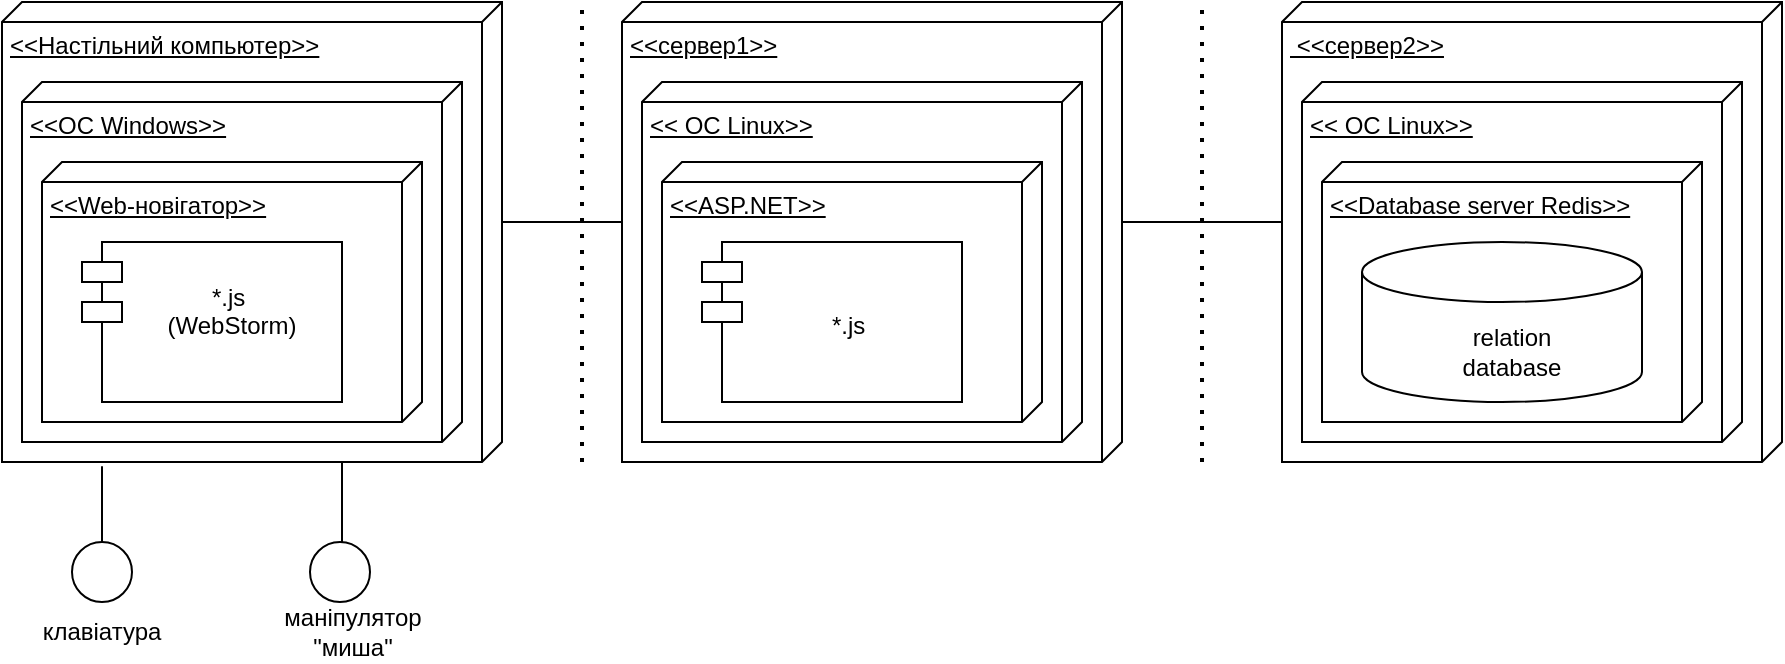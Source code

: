 <mxfile version="20.3.3" type="device"><diagram id="Sf_OsZaSAVAFEklEGr3r" name="Страница 1"><mxGraphModel dx="868" dy="450" grid="1" gridSize="10" guides="1" tooltips="1" connect="1" arrows="1" fold="1" page="1" pageScale="1" pageWidth="827" pageHeight="1169" math="0" shadow="0"><root><mxCell id="0"/><mxCell id="1" parent="0"/><mxCell id="DNtvhusfC0s8PJ9hP7mP-1" value="&amp;lt;&amp;lt;Настільний компьютер&amp;gt;&amp;gt;" style="verticalAlign=top;align=left;spacingTop=8;spacingLeft=2;spacingRight=12;shape=cube;size=10;direction=south;fontStyle=4;html=1;" vertex="1" parent="1"><mxGeometry x="70" y="50" width="250" height="230" as="geometry"/></mxCell><mxCell id="DNtvhusfC0s8PJ9hP7mP-2" value="&amp;lt;&amp;lt;ОС Windows&amp;gt;&amp;gt;" style="verticalAlign=top;align=left;spacingTop=8;spacingLeft=2;spacingRight=12;shape=cube;size=10;direction=south;fontStyle=4;html=1;" vertex="1" parent="1"><mxGeometry x="80" y="90" width="220" height="180" as="geometry"/></mxCell><mxCell id="DNtvhusfC0s8PJ9hP7mP-3" value="&amp;lt;&amp;lt;Web-новігатор&amp;gt;&amp;gt;" style="verticalAlign=top;align=left;spacingTop=8;spacingLeft=2;spacingRight=12;shape=cube;size=10;direction=south;fontStyle=4;html=1;" vertex="1" parent="1"><mxGeometry x="90" y="130" width="190" height="130" as="geometry"/></mxCell><mxCell id="DNtvhusfC0s8PJ9hP7mP-4" value="&#10;*.js &#10;(WebStorm)" style="shape=module;align=left;spacingLeft=20;align=center;verticalAlign=top;" vertex="1" parent="1"><mxGeometry x="110" y="170" width="130" height="80" as="geometry"/></mxCell><mxCell id="DNtvhusfC0s8PJ9hP7mP-5" value="" style="endArrow=none;html=1;rounded=0;exitX=0;exitY=0;exitDx=110;exitDy=0;exitPerimeter=0;" edge="1" parent="1" source="DNtvhusfC0s8PJ9hP7mP-1"><mxGeometry width="50" height="50" relative="1" as="geometry"><mxPoint x="370" y="210" as="sourcePoint"/><mxPoint x="400" y="160" as="targetPoint"/></mxGeometry></mxCell><mxCell id="DNtvhusfC0s8PJ9hP7mP-6" value="" style="endArrow=none;dashed=1;html=1;dashPattern=1 3;strokeWidth=2;rounded=0;" edge="1" parent="1"><mxGeometry width="50" height="50" relative="1" as="geometry"><mxPoint x="360" y="280" as="sourcePoint"/><mxPoint x="360" y="50" as="targetPoint"/></mxGeometry></mxCell><mxCell id="DNtvhusfC0s8PJ9hP7mP-7" value="&amp;lt;&amp;lt;сервер1&amp;gt;&amp;gt;" style="verticalAlign=top;align=left;spacingTop=8;spacingLeft=2;spacingRight=12;shape=cube;size=10;direction=south;fontStyle=4;html=1;" vertex="1" parent="1"><mxGeometry x="380" y="50" width="250" height="230" as="geometry"/></mxCell><mxCell id="DNtvhusfC0s8PJ9hP7mP-8" value="&amp;lt;&amp;lt; OC Linux&amp;gt;&amp;gt;" style="verticalAlign=top;align=left;spacingTop=8;spacingLeft=2;spacingRight=12;shape=cube;size=10;direction=south;fontStyle=4;html=1;" vertex="1" parent="1"><mxGeometry x="390" y="90" width="220" height="180" as="geometry"/></mxCell><mxCell id="DNtvhusfC0s8PJ9hP7mP-9" value="&amp;lt;&amp;lt;ASP.NET&amp;gt;&amp;gt;" style="verticalAlign=top;align=left;spacingTop=8;spacingLeft=2;spacingRight=12;shape=cube;size=10;direction=south;fontStyle=4;html=1;" vertex="1" parent="1"><mxGeometry x="400" y="130" width="190" height="130" as="geometry"/></mxCell><mxCell id="DNtvhusfC0s8PJ9hP7mP-10" value="&#10;&#10;*.js " style="shape=module;align=left;spacingLeft=20;align=center;verticalAlign=top;" vertex="1" parent="1"><mxGeometry x="420" y="170" width="130" height="80" as="geometry"/></mxCell><mxCell id="DNtvhusfC0s8PJ9hP7mP-11" value="" style="endArrow=none;html=1;rounded=0;exitX=0;exitY=0;exitDx=110;exitDy=0;exitPerimeter=0;" edge="1" parent="1" source="DNtvhusfC0s8PJ9hP7mP-7"><mxGeometry width="50" height="50" relative="1" as="geometry"><mxPoint x="680" y="210" as="sourcePoint"/><mxPoint x="710" y="160" as="targetPoint"/></mxGeometry></mxCell><mxCell id="DNtvhusfC0s8PJ9hP7mP-12" value="" style="endArrow=none;dashed=1;html=1;dashPattern=1 3;strokeWidth=2;rounded=0;" edge="1" parent="1"><mxGeometry width="50" height="50" relative="1" as="geometry"><mxPoint x="670" y="280" as="sourcePoint"/><mxPoint x="670" y="50" as="targetPoint"/></mxGeometry></mxCell><mxCell id="DNtvhusfC0s8PJ9hP7mP-13" value="" style="endArrow=none;html=1;rounded=0;exitX=1.009;exitY=0.8;exitDx=0;exitDy=0;exitPerimeter=0;" edge="1" parent="1" source="DNtvhusfC0s8PJ9hP7mP-1"><mxGeometry width="50" height="50" relative="1" as="geometry"><mxPoint x="390" y="260" as="sourcePoint"/><mxPoint x="120" y="320" as="targetPoint"/></mxGeometry></mxCell><mxCell id="DNtvhusfC0s8PJ9hP7mP-14" value="" style="endArrow=none;html=1;rounded=0;exitX=1;exitY=0.32;exitDx=0;exitDy=0;exitPerimeter=0;" edge="1" parent="1" source="DNtvhusfC0s8PJ9hP7mP-1"><mxGeometry width="50" height="50" relative="1" as="geometry"><mxPoint x="130" y="292.07" as="sourcePoint"/><mxPoint x="240" y="320" as="targetPoint"/><Array as="points"/></mxGeometry></mxCell><mxCell id="DNtvhusfC0s8PJ9hP7mP-15" value="" style="ellipse;whiteSpace=wrap;html=1;aspect=fixed;" vertex="1" parent="1"><mxGeometry x="105" y="320" width="30" height="30" as="geometry"/></mxCell><mxCell id="DNtvhusfC0s8PJ9hP7mP-16" value="" style="ellipse;whiteSpace=wrap;html=1;aspect=fixed;" vertex="1" parent="1"><mxGeometry x="224" y="320" width="30" height="30" as="geometry"/></mxCell><mxCell id="DNtvhusfC0s8PJ9hP7mP-17" value="маніпулятор&lt;br&gt;&quot;миша&quot;" style="text;html=1;strokeColor=none;fillColor=none;align=center;verticalAlign=middle;whiteSpace=wrap;rounded=0;" vertex="1" parent="1"><mxGeometry x="200" y="350" width="91" height="30" as="geometry"/></mxCell><mxCell id="DNtvhusfC0s8PJ9hP7mP-18" value="клавіатура" style="text;html=1;strokeColor=none;fillColor=none;align=center;verticalAlign=middle;whiteSpace=wrap;rounded=0;" vertex="1" parent="1"><mxGeometry x="90" y="350" width="60" height="30" as="geometry"/></mxCell><mxCell id="DNtvhusfC0s8PJ9hP7mP-19" value="&amp;nbsp;&amp;lt;&amp;lt;сервер2&amp;gt;&amp;gt;" style="verticalAlign=top;align=left;spacingTop=8;spacingLeft=2;spacingRight=12;shape=cube;size=10;direction=south;fontStyle=4;html=1;" vertex="1" parent="1"><mxGeometry x="710" y="50" width="250" height="230" as="geometry"/></mxCell><mxCell id="DNtvhusfC0s8PJ9hP7mP-20" value="&amp;lt;&amp;lt; OC Linux&amp;gt;&amp;gt;" style="verticalAlign=top;align=left;spacingTop=8;spacingLeft=2;spacingRight=12;shape=cube;size=10;direction=south;fontStyle=4;html=1;" vertex="1" parent="1"><mxGeometry x="720" y="90" width="220" height="180" as="geometry"/></mxCell><mxCell id="DNtvhusfC0s8PJ9hP7mP-21" value="&amp;lt;&amp;lt;Database server Redis&amp;gt;&amp;gt;" style="verticalAlign=top;align=left;spacingTop=8;spacingLeft=2;spacingRight=12;shape=cube;size=10;direction=south;fontStyle=4;html=1;" vertex="1" parent="1"><mxGeometry x="730" y="130" width="190" height="130" as="geometry"/></mxCell><mxCell id="DNtvhusfC0s8PJ9hP7mP-23" value="" style="shape=cylinder3;whiteSpace=wrap;html=1;boundedLbl=1;backgroundOutline=1;size=15;" vertex="1" parent="1"><mxGeometry x="750" y="170" width="140" height="80" as="geometry"/></mxCell><mxCell id="DNtvhusfC0s8PJ9hP7mP-24" value="relation database" style="text;html=1;strokeColor=none;fillColor=none;align=center;verticalAlign=middle;whiteSpace=wrap;rounded=0;" vertex="1" parent="1"><mxGeometry x="795" y="210" width="60" height="30" as="geometry"/></mxCell></root></mxGraphModel></diagram></mxfile>